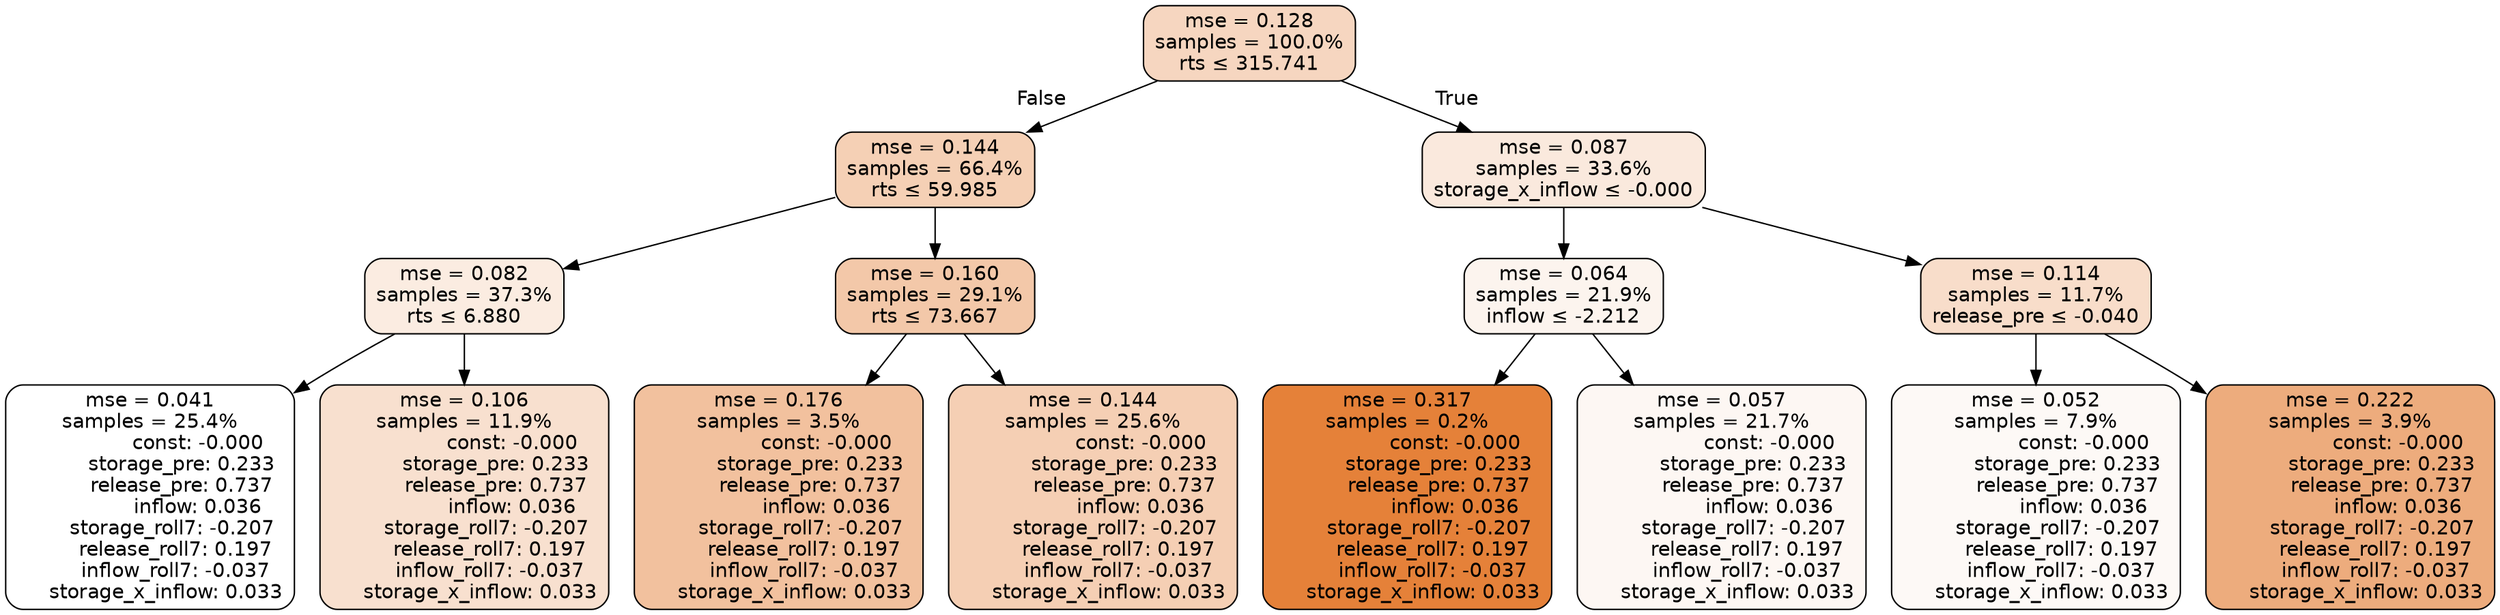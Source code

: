digraph tree {
node [shape=rectangle, style="filled, rounded", color="black", fontname=helvetica] ;
edge [fontname=helvetica] ;
	"0" [label="mse = 0.128
samples = 100.0%
rts &le; 315.741", fillcolor="#f6d6c0"]
	"1" [label="mse = 0.144
samples = 66.4%
rts &le; 59.985", fillcolor="#f5d0b5"]
	"2" [label="mse = 0.082
samples = 37.3%
rts &le; 6.880", fillcolor="#fbece1"]
	"3" [label="mse = 0.041
samples = 25.4%
               const: -0.000
          storage_pre: 0.233
          release_pre: 0.737
               inflow: 0.036
       storage_roll7: -0.207
        release_roll7: 0.197
        inflow_roll7: -0.037
     storage_x_inflow: 0.033", fillcolor="#ffffff"]
	"4" [label="mse = 0.106
samples = 11.9%
               const: -0.000
          storage_pre: 0.233
          release_pre: 0.737
               inflow: 0.036
       storage_roll7: -0.207
        release_roll7: 0.197
        inflow_roll7: -0.037
     storage_x_inflow: 0.033", fillcolor="#f8e0cf"]
	"5" [label="mse = 0.160
samples = 29.1%
rts &le; 73.667", fillcolor="#f3c8a9"]
	"6" [label="mse = 0.176
samples = 3.5%
               const: -0.000
          storage_pre: 0.233
          release_pre: 0.737
               inflow: 0.036
       storage_roll7: -0.207
        release_roll7: 0.197
        inflow_roll7: -0.037
     storage_x_inflow: 0.033", fillcolor="#f2c19e"]
	"7" [label="mse = 0.144
samples = 25.6%
               const: -0.000
          storage_pre: 0.233
          release_pre: 0.737
               inflow: 0.036
       storage_roll7: -0.207
        release_roll7: 0.197
        inflow_roll7: -0.037
     storage_x_inflow: 0.033", fillcolor="#f5cfb4"]
	"8" [label="mse = 0.087
samples = 33.6%
storage_x_inflow &le; -0.000", fillcolor="#fae9dd"]
	"9" [label="mse = 0.064
samples = 21.9%
inflow &le; -2.212", fillcolor="#fcf4ee"]
	"10" [label="mse = 0.317
samples = 0.2%
               const: -0.000
          storage_pre: 0.233
          release_pre: 0.737
               inflow: 0.036
       storage_roll7: -0.207
        release_roll7: 0.197
        inflow_roll7: -0.037
     storage_x_inflow: 0.033", fillcolor="#e58139"]
	"11" [label="mse = 0.057
samples = 21.7%
               const: -0.000
          storage_pre: 0.233
          release_pre: 0.737
               inflow: 0.036
       storage_roll7: -0.207
        release_roll7: 0.197
        inflow_roll7: -0.037
     storage_x_inflow: 0.033", fillcolor="#fdf7f3"]
	"12" [label="mse = 0.114
samples = 11.7%
release_pre &le; -0.040", fillcolor="#f8ddca"]
	"13" [label="mse = 0.052
samples = 7.9%
               const: -0.000
          storage_pre: 0.233
          release_pre: 0.737
               inflow: 0.036
       storage_roll7: -0.207
        release_roll7: 0.197
        inflow_roll7: -0.037
     storage_x_inflow: 0.033", fillcolor="#fdf9f6"]
	"14" [label="mse = 0.222
samples = 3.9%
               const: -0.000
          storage_pre: 0.233
          release_pre: 0.737
               inflow: 0.036
       storage_roll7: -0.207
        release_roll7: 0.197
        inflow_roll7: -0.037
     storage_x_inflow: 0.033", fillcolor="#edac7d"]

	"0" -> "1" [labeldistance=2.5, labelangle=45, headlabel="False"]
	"1" -> "2"
	"2" -> "3"
	"2" -> "4"
	"1" -> "5"
	"5" -> "6"
	"5" -> "7"
	"0" -> "8" [labeldistance=2.5, labelangle=-45, headlabel="True"]
	"8" -> "9"
	"9" -> "10"
	"9" -> "11"
	"8" -> "12"
	"12" -> "13"
	"12" -> "14"
}